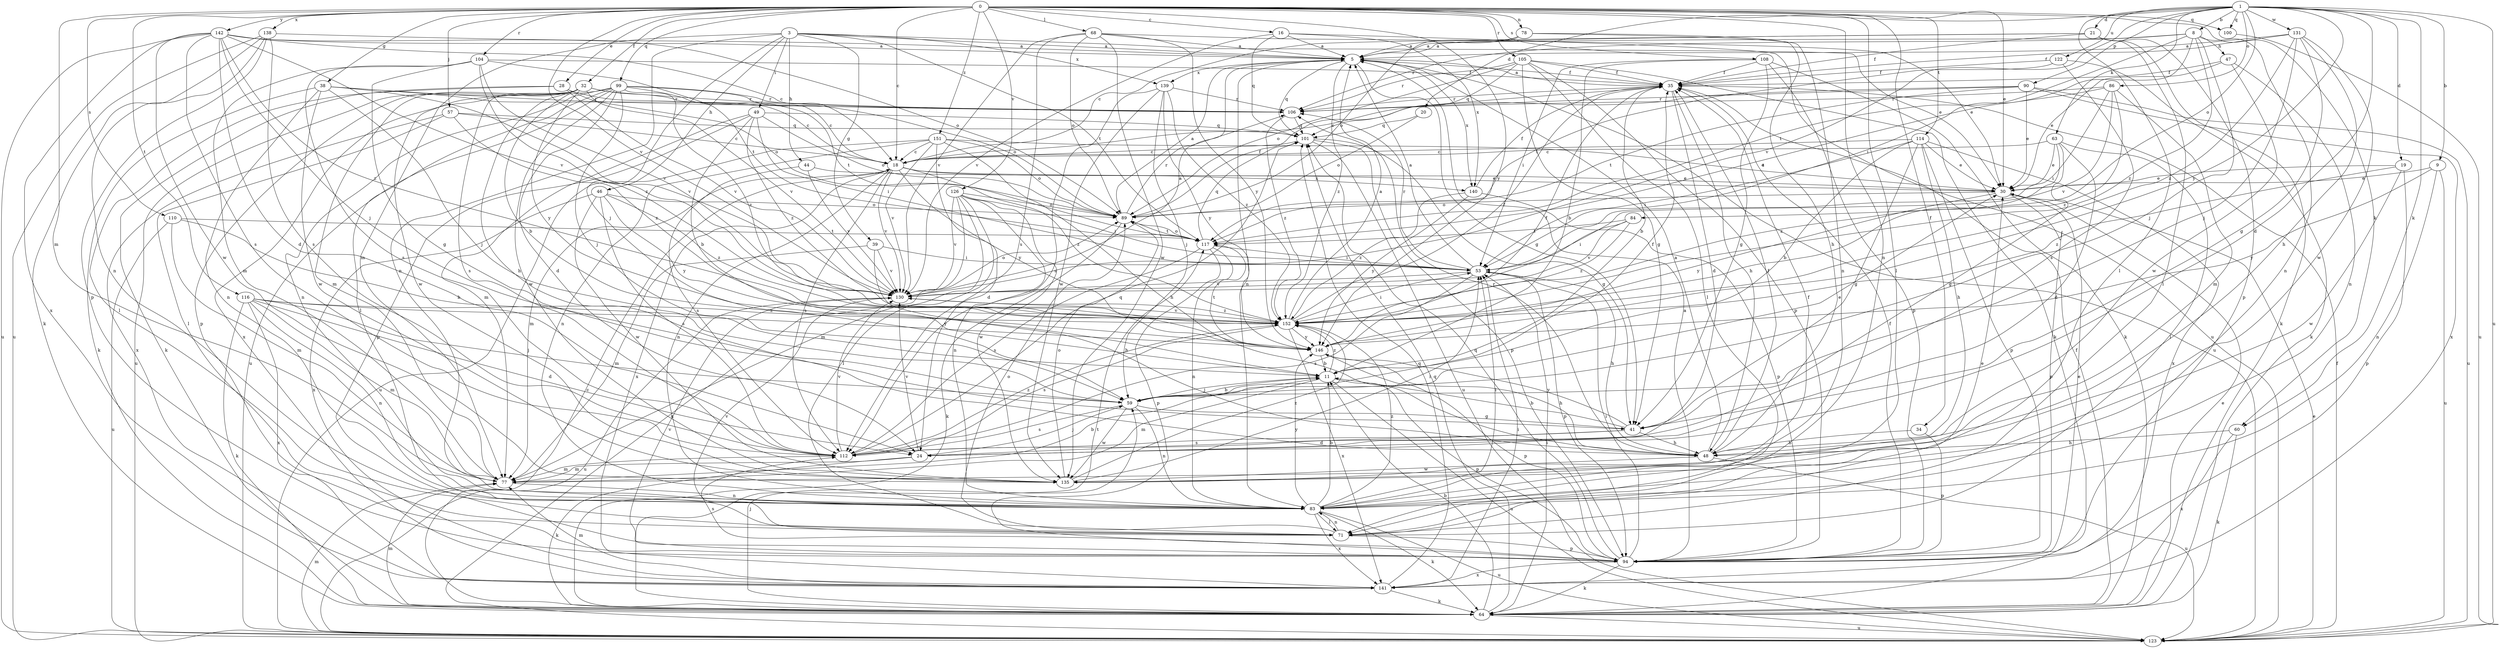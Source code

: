 strict digraph  {
0;
1;
3;
5;
8;
9;
11;
16;
18;
19;
20;
21;
24;
28;
30;
32;
34;
35;
38;
39;
41;
44;
46;
47;
48;
49;
53;
57;
59;
60;
63;
64;
68;
71;
77;
78;
83;
84;
86;
89;
90;
94;
99;
100;
101;
104;
105;
106;
108;
110;
112;
114;
116;
117;
122;
123;
126;
130;
131;
135;
138;
139;
140;
141;
142;
146;
151;
152;
0 -> 16  [label=c];
0 -> 18  [label=c];
0 -> 28  [label=e];
0 -> 30  [label=e];
0 -> 32  [label=f];
0 -> 34  [label=f];
0 -> 38  [label=g];
0 -> 57  [label=j];
0 -> 60  [label=k];
0 -> 68  [label=l];
0 -> 71  [label=l];
0 -> 77  [label=m];
0 -> 78  [label=n];
0 -> 83  [label=n];
0 -> 99  [label=q];
0 -> 100  [label=q];
0 -> 104  [label=r];
0 -> 105  [label=r];
0 -> 108  [label=s];
0 -> 110  [label=s];
0 -> 114  [label=t];
0 -> 116  [label=t];
0 -> 126  [label=v];
0 -> 130  [label=v];
0 -> 138  [label=x];
0 -> 142  [label=y];
0 -> 146  [label=y];
0 -> 151  [label=z];
1 -> 8  [label=b];
1 -> 9  [label=b];
1 -> 19  [label=d];
1 -> 20  [label=d];
1 -> 21  [label=d];
1 -> 24  [label=d];
1 -> 60  [label=k];
1 -> 63  [label=k];
1 -> 71  [label=l];
1 -> 84  [label=o];
1 -> 86  [label=o];
1 -> 90  [label=p];
1 -> 100  [label=q];
1 -> 122  [label=u];
1 -> 123  [label=u];
1 -> 130  [label=v];
1 -> 131  [label=w];
1 -> 146  [label=y];
3 -> 5  [label=a];
3 -> 30  [label=e];
3 -> 39  [label=g];
3 -> 44  [label=h];
3 -> 46  [label=h];
3 -> 49  [label=i];
3 -> 59  [label=j];
3 -> 77  [label=m];
3 -> 83  [label=n];
3 -> 117  [label=t];
3 -> 139  [label=x];
5 -> 35  [label=f];
5 -> 41  [label=g];
5 -> 83  [label=n];
5 -> 101  [label=q];
5 -> 123  [label=u];
5 -> 139  [label=x];
5 -> 140  [label=x];
5 -> 152  [label=z];
8 -> 5  [label=a];
8 -> 47  [label=h];
8 -> 53  [label=i];
8 -> 59  [label=j];
8 -> 83  [label=n];
8 -> 106  [label=r];
8 -> 117  [label=t];
8 -> 152  [label=z];
9 -> 30  [label=e];
9 -> 83  [label=n];
9 -> 123  [label=u];
9 -> 146  [label=y];
11 -> 59  [label=j];
11 -> 77  [label=m];
11 -> 94  [label=p];
11 -> 123  [label=u];
11 -> 152  [label=z];
16 -> 5  [label=a];
16 -> 101  [label=q];
16 -> 123  [label=u];
16 -> 130  [label=v];
16 -> 140  [label=x];
18 -> 30  [label=e];
18 -> 77  [label=m];
18 -> 83  [label=n];
18 -> 112  [label=s];
18 -> 130  [label=v];
18 -> 140  [label=x];
18 -> 141  [label=x];
18 -> 146  [label=y];
18 -> 152  [label=z];
19 -> 30  [label=e];
19 -> 94  [label=p];
19 -> 135  [label=w];
19 -> 152  [label=z];
20 -> 89  [label=o];
20 -> 101  [label=q];
21 -> 5  [label=a];
21 -> 18  [label=c];
21 -> 35  [label=f];
21 -> 64  [label=k];
21 -> 71  [label=l];
21 -> 94  [label=p];
24 -> 59  [label=j];
24 -> 64  [label=k];
24 -> 77  [label=m];
24 -> 130  [label=v];
28 -> 64  [label=k];
28 -> 71  [label=l];
28 -> 89  [label=o];
28 -> 106  [label=r];
28 -> 130  [label=v];
30 -> 89  [label=o];
30 -> 94  [label=p];
30 -> 146  [label=y];
32 -> 11  [label=b];
32 -> 18  [label=c];
32 -> 48  [label=h];
32 -> 77  [label=m];
32 -> 94  [label=p];
32 -> 106  [label=r];
32 -> 112  [label=s];
32 -> 123  [label=u];
32 -> 130  [label=v];
32 -> 135  [label=w];
32 -> 146  [label=y];
34 -> 48  [label=h];
34 -> 94  [label=p];
35 -> 5  [label=a];
35 -> 11  [label=b];
35 -> 24  [label=d];
35 -> 48  [label=h];
35 -> 106  [label=r];
38 -> 18  [label=c];
38 -> 59  [label=j];
38 -> 64  [label=k];
38 -> 83  [label=n];
38 -> 106  [label=r];
38 -> 130  [label=v];
38 -> 135  [label=w];
39 -> 48  [label=h];
39 -> 53  [label=i];
39 -> 77  [label=m];
39 -> 130  [label=v];
41 -> 11  [label=b];
41 -> 24  [label=d];
41 -> 48  [label=h];
41 -> 112  [label=s];
41 -> 146  [label=y];
44 -> 30  [label=e];
44 -> 112  [label=s];
44 -> 130  [label=v];
46 -> 89  [label=o];
46 -> 112  [label=s];
46 -> 135  [label=w];
46 -> 141  [label=x];
46 -> 146  [label=y];
46 -> 152  [label=z];
47 -> 30  [label=e];
47 -> 35  [label=f];
47 -> 83  [label=n];
47 -> 135  [label=w];
48 -> 5  [label=a];
48 -> 35  [label=f];
48 -> 106  [label=r];
48 -> 123  [label=u];
48 -> 135  [label=w];
49 -> 11  [label=b];
49 -> 53  [label=i];
49 -> 77  [label=m];
49 -> 89  [label=o];
49 -> 94  [label=p];
49 -> 101  [label=q];
49 -> 152  [label=z];
53 -> 5  [label=a];
53 -> 48  [label=h];
53 -> 94  [label=p];
53 -> 106  [label=r];
53 -> 112  [label=s];
53 -> 130  [label=v];
57 -> 18  [label=c];
57 -> 71  [label=l];
57 -> 101  [label=q];
57 -> 141  [label=x];
57 -> 152  [label=z];
59 -> 11  [label=b];
59 -> 30  [label=e];
59 -> 35  [label=f];
59 -> 41  [label=g];
59 -> 83  [label=n];
59 -> 112  [label=s];
59 -> 135  [label=w];
60 -> 48  [label=h];
60 -> 64  [label=k];
60 -> 141  [label=x];
63 -> 18  [label=c];
63 -> 24  [label=d];
63 -> 30  [label=e];
63 -> 41  [label=g];
63 -> 71  [label=l];
63 -> 152  [label=z];
64 -> 11  [label=b];
64 -> 18  [label=c];
64 -> 30  [label=e];
64 -> 35  [label=f];
64 -> 53  [label=i];
64 -> 59  [label=j];
64 -> 77  [label=m];
64 -> 101  [label=q];
64 -> 117  [label=t];
64 -> 123  [label=u];
68 -> 5  [label=a];
68 -> 30  [label=e];
68 -> 89  [label=o];
68 -> 112  [label=s];
68 -> 130  [label=v];
68 -> 135  [label=w];
68 -> 146  [label=y];
71 -> 30  [label=e];
71 -> 83  [label=n];
71 -> 89  [label=o];
71 -> 94  [label=p];
71 -> 130  [label=v];
77 -> 11  [label=b];
77 -> 83  [label=n];
78 -> 5  [label=a];
78 -> 48  [label=h];
78 -> 83  [label=n];
78 -> 89  [label=o];
83 -> 11  [label=b];
83 -> 35  [label=f];
83 -> 53  [label=i];
83 -> 64  [label=k];
83 -> 71  [label=l];
83 -> 123  [label=u];
83 -> 141  [label=x];
83 -> 146  [label=y];
83 -> 152  [label=z];
84 -> 53  [label=i];
84 -> 117  [label=t];
84 -> 130  [label=v];
84 -> 152  [label=z];
86 -> 53  [label=i];
86 -> 77  [label=m];
86 -> 106  [label=r];
86 -> 117  [label=t];
86 -> 130  [label=v];
86 -> 152  [label=z];
89 -> 5  [label=a];
89 -> 35  [label=f];
89 -> 64  [label=k];
89 -> 106  [label=r];
89 -> 117  [label=t];
90 -> 18  [label=c];
90 -> 30  [label=e];
90 -> 106  [label=r];
90 -> 117  [label=t];
90 -> 123  [label=u];
90 -> 141  [label=x];
94 -> 5  [label=a];
94 -> 30  [label=e];
94 -> 35  [label=f];
94 -> 53  [label=i];
94 -> 64  [label=k];
94 -> 101  [label=q];
94 -> 112  [label=s];
94 -> 130  [label=v];
94 -> 141  [label=x];
99 -> 24  [label=d];
99 -> 59  [label=j];
99 -> 71  [label=l];
99 -> 83  [label=n];
99 -> 89  [label=o];
99 -> 106  [label=r];
99 -> 117  [label=t];
99 -> 123  [label=u];
99 -> 135  [label=w];
99 -> 141  [label=x];
99 -> 152  [label=z];
100 -> 123  [label=u];
101 -> 18  [label=c];
101 -> 41  [label=g];
101 -> 94  [label=p];
101 -> 123  [label=u];
104 -> 35  [label=f];
104 -> 41  [label=g];
104 -> 77  [label=m];
104 -> 112  [label=s];
104 -> 117  [label=t];
104 -> 130  [label=v];
104 -> 152  [label=z];
105 -> 35  [label=f];
105 -> 41  [label=g];
105 -> 64  [label=k];
105 -> 71  [label=l];
105 -> 89  [label=o];
105 -> 94  [label=p];
105 -> 101  [label=q];
105 -> 106  [label=r];
106 -> 101  [label=q];
106 -> 152  [label=z];
108 -> 11  [label=b];
108 -> 35  [label=f];
108 -> 41  [label=g];
108 -> 53  [label=i];
108 -> 64  [label=k];
108 -> 94  [label=p];
110 -> 11  [label=b];
110 -> 77  [label=m];
110 -> 117  [label=t];
110 -> 123  [label=u];
112 -> 77  [label=m];
112 -> 101  [label=q];
112 -> 130  [label=v];
112 -> 152  [label=z];
114 -> 11  [label=b];
114 -> 18  [label=c];
114 -> 30  [label=e];
114 -> 41  [label=g];
114 -> 48  [label=h];
114 -> 53  [label=i];
114 -> 94  [label=p];
114 -> 141  [label=x];
116 -> 24  [label=d];
116 -> 59  [label=j];
116 -> 64  [label=k];
116 -> 77  [label=m];
116 -> 83  [label=n];
116 -> 141  [label=x];
116 -> 146  [label=y];
116 -> 152  [label=z];
117 -> 53  [label=i];
117 -> 83  [label=n];
117 -> 89  [label=o];
117 -> 94  [label=p];
117 -> 101  [label=q];
117 -> 112  [label=s];
122 -> 35  [label=f];
122 -> 64  [label=k];
122 -> 112  [label=s];
122 -> 117  [label=t];
123 -> 30  [label=e];
123 -> 35  [label=f];
123 -> 77  [label=m];
126 -> 53  [label=i];
126 -> 71  [label=l];
126 -> 77  [label=m];
126 -> 83  [label=n];
126 -> 89  [label=o];
126 -> 123  [label=u];
126 -> 130  [label=v];
126 -> 135  [label=w];
130 -> 5  [label=a];
130 -> 89  [label=o];
130 -> 123  [label=u];
130 -> 152  [label=z];
131 -> 5  [label=a];
131 -> 35  [label=f];
131 -> 41  [label=g];
131 -> 48  [label=h];
131 -> 59  [label=j];
131 -> 135  [label=w];
131 -> 152  [label=z];
135 -> 53  [label=i];
135 -> 89  [label=o];
135 -> 152  [label=z];
138 -> 5  [label=a];
138 -> 64  [label=k];
138 -> 83  [label=n];
138 -> 94  [label=p];
138 -> 112  [label=s];
138 -> 123  [label=u];
139 -> 59  [label=j];
139 -> 106  [label=r];
139 -> 112  [label=s];
139 -> 135  [label=w];
139 -> 146  [label=y];
139 -> 152  [label=z];
140 -> 35  [label=f];
140 -> 94  [label=p];
140 -> 146  [label=y];
140 -> 152  [label=z];
141 -> 53  [label=i];
141 -> 64  [label=k];
141 -> 77  [label=m];
141 -> 101  [label=q];
142 -> 5  [label=a];
142 -> 18  [label=c];
142 -> 24  [label=d];
142 -> 59  [label=j];
142 -> 89  [label=o];
142 -> 112  [label=s];
142 -> 123  [label=u];
142 -> 130  [label=v];
142 -> 135  [label=w];
142 -> 141  [label=x];
142 -> 152  [label=z];
146 -> 11  [label=b];
146 -> 35  [label=f];
146 -> 48  [label=h];
146 -> 94  [label=p];
146 -> 117  [label=t];
151 -> 18  [label=c];
151 -> 24  [label=d];
151 -> 30  [label=e];
151 -> 48  [label=h];
151 -> 83  [label=n];
151 -> 89  [label=o];
151 -> 123  [label=u];
151 -> 130  [label=v];
152 -> 5  [label=a];
152 -> 35  [label=f];
152 -> 53  [label=i];
152 -> 112  [label=s];
152 -> 130  [label=v];
152 -> 141  [label=x];
152 -> 146  [label=y];
}
